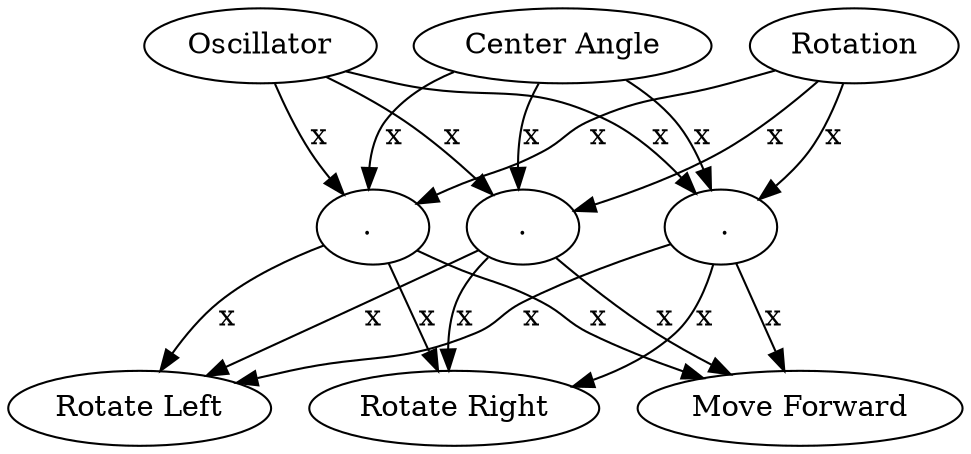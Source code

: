 digraph D {

  {"Oscillator"} -> {" ."}[ label= "x" ];
  {"Oscillator"} -> {". "}[ label= "x" ];
  {"Oscillator"} -> {"."}[ label= "x" ];

  {"Center Angle"} -> {" ."}[ label= "x" ];
  {"Center Angle"} -> {". "}[ label= "x" ];
  {"Center Angle"} -> {"."}[ label= "x" ];

  {"Rotation"} -> {" ."}[ label= "x" ];
  {"Rotation"} -> {". "}[ label= "x" ];
  {"Rotation"} -> {"."}[ label= "x" ];
  
  {" ."} -> {"Rotate Right"}[ label= "x" ];
  {" ."} -> {"Rotate Left"}[ label= "x" ];
  {" ."} -> {"Move Forward"}[ label= "x" ];

  {". "} -> {"Rotate Right"}[ label= "x" ];
  {". "} -> {"Rotate Left"}[ label= "x" ];
  {". "} -> {"Move Forward"}[ label= "x" ];

  {"."} -> {"Rotate Right"}[ label= "x" ];
  {"."} -> {"Rotate Left"}[ label= "x" ];
  {"."} -> {"Move Forward"}[ label= "x" ];
}